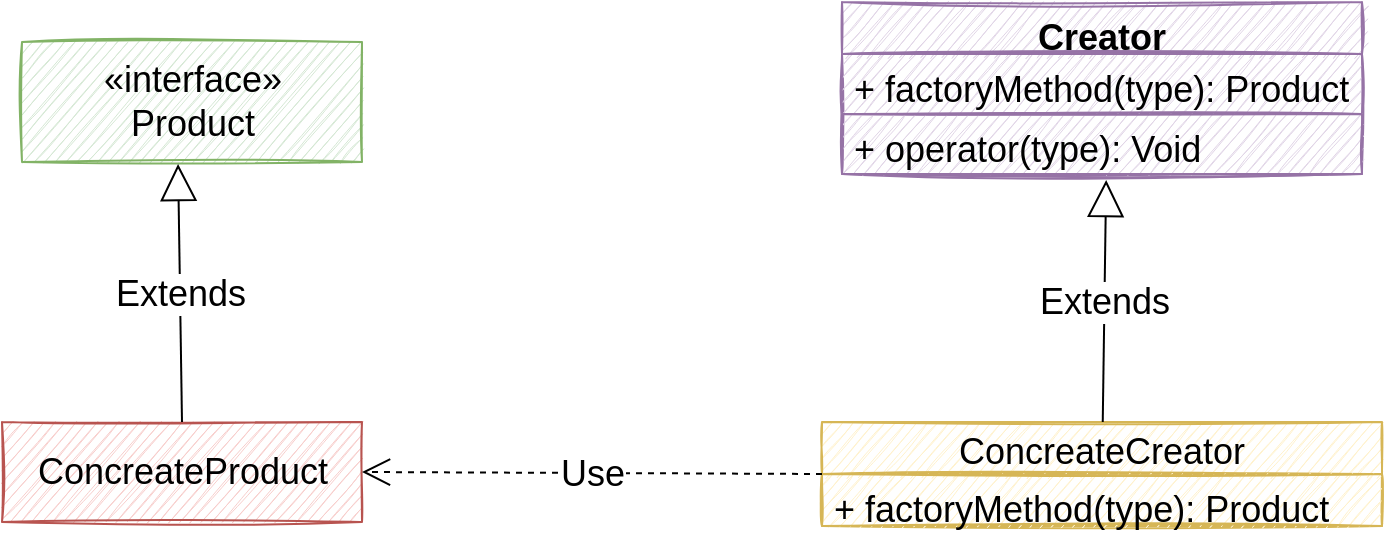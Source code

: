 <mxfile version="20.2.3" type="device"><diagram id="NGm_nT88N8FqhTaewvkt" name="第 1 页"><mxGraphModel dx="1422" dy="878" grid="1" gridSize="10" guides="1" tooltips="1" connect="1" arrows="1" fold="1" page="1" pageScale="1" pageWidth="827" pageHeight="1169" math="0" shadow="0"><root><mxCell id="0"/><mxCell id="1" parent="0"/><mxCell id="ITm_rAMG7quA_1zG-v-R-1" value="«interface»&lt;br&gt;&lt;span style=&quot;&quot;&gt;Product&lt;/span&gt;" style="html=1;fontSize=18;fillColor=#d5e8d4;strokeColor=#82b366;sketch=1;" vertex="1" parent="1"><mxGeometry x="90" y="180" width="170" height="60" as="geometry"/></mxCell><mxCell id="ITm_rAMG7quA_1zG-v-R-2" value="ConcreateProduct" style="html=1;fontSize=18;sketch=1;fillColor=#f8cecc;strokeColor=#b85450;" vertex="1" parent="1"><mxGeometry x="80" y="370" width="180" height="50" as="geometry"/></mxCell><mxCell id="ITm_rAMG7quA_1zG-v-R-3" value="Extends" style="endArrow=block;endSize=16;endFill=0;html=1;rounded=0;fontSize=18;entryX=0.459;entryY=1.017;entryDx=0;entryDy=0;entryPerimeter=0;exitX=0.5;exitY=0;exitDx=0;exitDy=0;" edge="1" parent="1" source="ITm_rAMG7quA_1zG-v-R-2" target="ITm_rAMG7quA_1zG-v-R-1"><mxGeometry width="160" relative="1" as="geometry"><mxPoint x="20" y="320" as="sourcePoint"/><mxPoint x="180" y="320" as="targetPoint"/></mxGeometry></mxCell><mxCell id="ITm_rAMG7quA_1zG-v-R-4" value="Creator" style="swimlane;fontStyle=1;align=center;verticalAlign=top;childLayout=stackLayout;horizontal=1;startSize=26;horizontalStack=0;resizeParent=1;resizeParentMax=0;resizeLast=0;collapsible=1;marginBottom=0;fontSize=18;fillColor=#e1d5e7;strokeColor=#9673a6;glass=0;swimlaneLine=1;sketch=1;" vertex="1" parent="1"><mxGeometry x="500" y="160" width="260" height="86" as="geometry"/></mxCell><mxCell id="ITm_rAMG7quA_1zG-v-R-7" value="+ factoryMethod(type): Product" style="text;strokeColor=#9673a6;fillColor=#e1d5e7;align=left;verticalAlign=top;spacingLeft=4;spacingRight=4;overflow=hidden;rotatable=0;points=[[0,0.5],[1,0.5]];portConstraint=eastwest;fontSize=18;glass=0;swimlaneLine=1;sketch=1;" vertex="1" parent="ITm_rAMG7quA_1zG-v-R-4"><mxGeometry y="26" width="260" height="30" as="geometry"/></mxCell><mxCell id="ITm_rAMG7quA_1zG-v-R-9" value="+ operator(type): Void" style="text;strokeColor=#9673a6;fillColor=#e1d5e7;align=left;verticalAlign=top;spacingLeft=4;spacingRight=4;overflow=hidden;rotatable=0;points=[[0,0.5],[1,0.5]];portConstraint=eastwest;fontSize=18;glass=0;swimlaneLine=1;sketch=1;" vertex="1" parent="ITm_rAMG7quA_1zG-v-R-4"><mxGeometry y="56" width="260" height="30" as="geometry"/></mxCell><mxCell id="ITm_rAMG7quA_1zG-v-R-10" value="ConcreateCreator" style="swimlane;fontStyle=0;childLayout=stackLayout;horizontal=1;startSize=26;fillColor=#fff2cc;horizontalStack=0;resizeParent=1;resizeParentMax=0;resizeLast=0;collapsible=1;marginBottom=0;fontSize=18;strokeColor=#d6b656;sketch=1;" vertex="1" parent="1"><mxGeometry x="490" y="370" width="280" height="52" as="geometry"/></mxCell><mxCell id="ITm_rAMG7quA_1zG-v-R-11" value="+ factoryMethod(type): Product" style="text;strokeColor=#d6b656;fillColor=#fff2cc;align=left;verticalAlign=top;spacingLeft=4;spacingRight=4;overflow=hidden;rotatable=0;points=[[0,0.5],[1,0.5]];portConstraint=eastwest;fontSize=18;sketch=1;" vertex="1" parent="ITm_rAMG7quA_1zG-v-R-10"><mxGeometry y="26" width="280" height="26" as="geometry"/></mxCell><mxCell id="ITm_rAMG7quA_1zG-v-R-14" value="Extends" style="endArrow=block;endSize=16;endFill=0;html=1;rounded=0;fontSize=18;entryX=0.508;entryY=1.1;entryDx=0;entryDy=0;entryPerimeter=0;" edge="1" parent="1" source="ITm_rAMG7quA_1zG-v-R-10" target="ITm_rAMG7quA_1zG-v-R-9"><mxGeometry width="160" relative="1" as="geometry"><mxPoint x="430" y="320" as="sourcePoint"/><mxPoint x="590" y="320" as="targetPoint"/></mxGeometry></mxCell><mxCell id="ITm_rAMG7quA_1zG-v-R-15" value="Use" style="endArrow=open;endSize=12;dashed=1;html=1;rounded=0;fontSize=18;entryX=1;entryY=0.5;entryDx=0;entryDy=0;exitX=0;exitY=0.5;exitDx=0;exitDy=0;" edge="1" parent="1" source="ITm_rAMG7quA_1zG-v-R-10" target="ITm_rAMG7quA_1zG-v-R-2"><mxGeometry width="160" relative="1" as="geometry"><mxPoint x="220" y="490" as="sourcePoint"/><mxPoint x="380" y="490" as="targetPoint"/></mxGeometry></mxCell></root></mxGraphModel></diagram></mxfile>